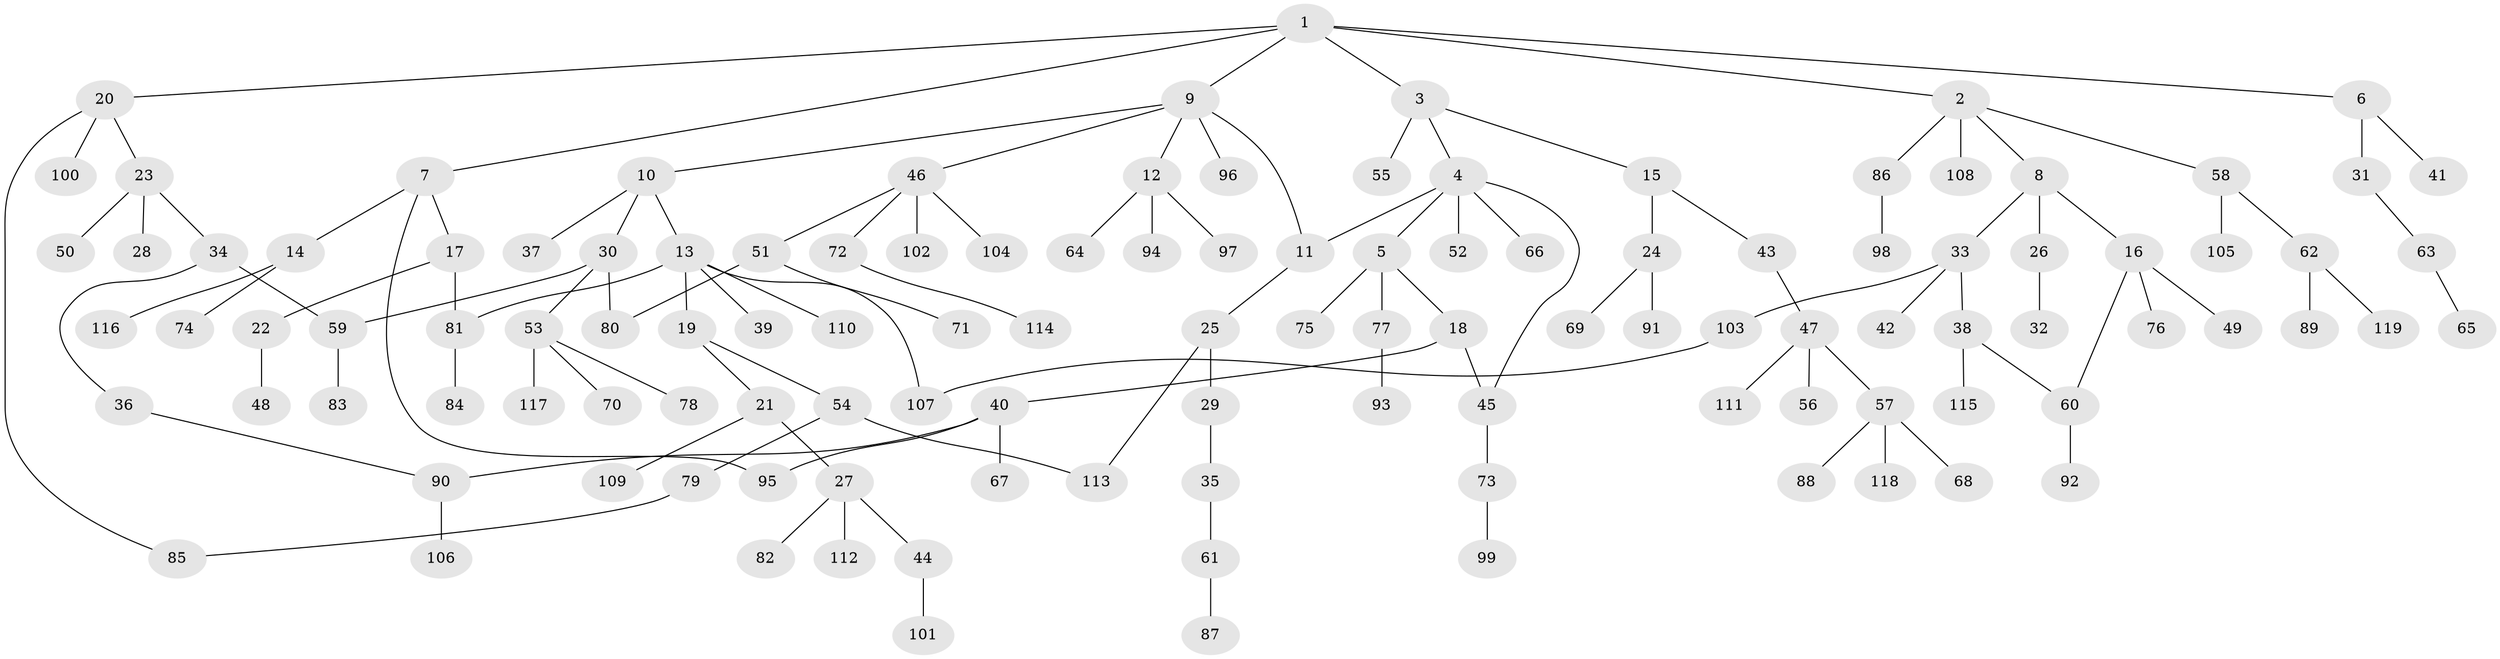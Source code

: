// Generated by graph-tools (version 1.1) at 2025/42/03/09/25 04:42:14]
// undirected, 119 vertices, 129 edges
graph export_dot {
graph [start="1"]
  node [color=gray90,style=filled];
  1;
  2;
  3;
  4;
  5;
  6;
  7;
  8;
  9;
  10;
  11;
  12;
  13;
  14;
  15;
  16;
  17;
  18;
  19;
  20;
  21;
  22;
  23;
  24;
  25;
  26;
  27;
  28;
  29;
  30;
  31;
  32;
  33;
  34;
  35;
  36;
  37;
  38;
  39;
  40;
  41;
  42;
  43;
  44;
  45;
  46;
  47;
  48;
  49;
  50;
  51;
  52;
  53;
  54;
  55;
  56;
  57;
  58;
  59;
  60;
  61;
  62;
  63;
  64;
  65;
  66;
  67;
  68;
  69;
  70;
  71;
  72;
  73;
  74;
  75;
  76;
  77;
  78;
  79;
  80;
  81;
  82;
  83;
  84;
  85;
  86;
  87;
  88;
  89;
  90;
  91;
  92;
  93;
  94;
  95;
  96;
  97;
  98;
  99;
  100;
  101;
  102;
  103;
  104;
  105;
  106;
  107;
  108;
  109;
  110;
  111;
  112;
  113;
  114;
  115;
  116;
  117;
  118;
  119;
  1 -- 2;
  1 -- 3;
  1 -- 6;
  1 -- 7;
  1 -- 9;
  1 -- 20;
  2 -- 8;
  2 -- 58;
  2 -- 86;
  2 -- 108;
  3 -- 4;
  3 -- 15;
  3 -- 55;
  4 -- 5;
  4 -- 11;
  4 -- 52;
  4 -- 66;
  4 -- 45;
  5 -- 18;
  5 -- 75;
  5 -- 77;
  6 -- 31;
  6 -- 41;
  7 -- 14;
  7 -- 17;
  7 -- 95;
  8 -- 16;
  8 -- 26;
  8 -- 33;
  9 -- 10;
  9 -- 12;
  9 -- 46;
  9 -- 96;
  9 -- 11;
  10 -- 13;
  10 -- 30;
  10 -- 37;
  11 -- 25;
  12 -- 64;
  12 -- 94;
  12 -- 97;
  13 -- 19;
  13 -- 39;
  13 -- 81;
  13 -- 107;
  13 -- 110;
  14 -- 74;
  14 -- 116;
  15 -- 24;
  15 -- 43;
  16 -- 49;
  16 -- 76;
  16 -- 60;
  17 -- 22;
  17 -- 81;
  18 -- 40;
  18 -- 45;
  19 -- 21;
  19 -- 54;
  20 -- 23;
  20 -- 85;
  20 -- 100;
  21 -- 27;
  21 -- 109;
  22 -- 48;
  23 -- 28;
  23 -- 34;
  23 -- 50;
  24 -- 69;
  24 -- 91;
  25 -- 29;
  25 -- 113;
  26 -- 32;
  27 -- 44;
  27 -- 82;
  27 -- 112;
  29 -- 35;
  30 -- 53;
  30 -- 59;
  30 -- 80;
  31 -- 63;
  33 -- 38;
  33 -- 42;
  33 -- 103;
  34 -- 36;
  34 -- 59;
  35 -- 61;
  36 -- 90;
  38 -- 60;
  38 -- 115;
  40 -- 67;
  40 -- 90;
  40 -- 95;
  43 -- 47;
  44 -- 101;
  45 -- 73;
  46 -- 51;
  46 -- 72;
  46 -- 102;
  46 -- 104;
  47 -- 56;
  47 -- 57;
  47 -- 111;
  51 -- 71;
  51 -- 80;
  53 -- 70;
  53 -- 78;
  53 -- 117;
  54 -- 79;
  54 -- 113;
  57 -- 68;
  57 -- 88;
  57 -- 118;
  58 -- 62;
  58 -- 105;
  59 -- 83;
  60 -- 92;
  61 -- 87;
  62 -- 89;
  62 -- 119;
  63 -- 65;
  72 -- 114;
  73 -- 99;
  77 -- 93;
  79 -- 85;
  81 -- 84;
  86 -- 98;
  90 -- 106;
  103 -- 107;
}

